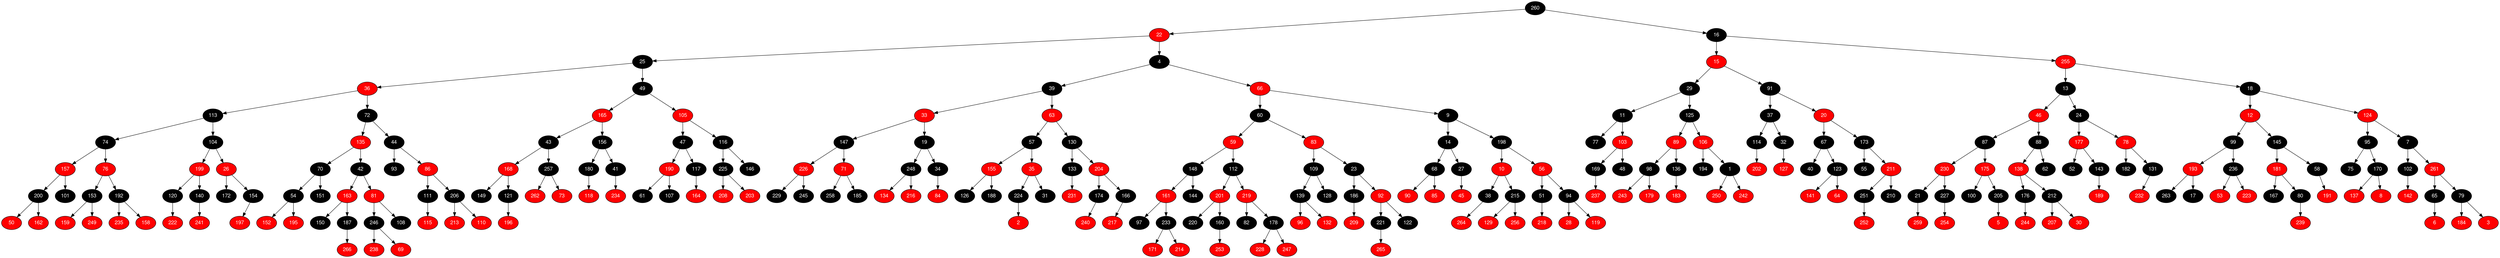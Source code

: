 digraph RB_Teste {
	node [fontname="Helvetica,Arial,sans-serif" style="filled"]
	edge [fontname="Helvetica,Arial,sans-serif" color="black"]

	{
		node [fillcolor=" black" fontcolor=" white"] 260 
		node [fillcolor=" red" fontcolor=" white"] 22 
		node [fillcolor=" black" fontcolor=" white"] 25 
		node [fillcolor=" red" fontcolor=" white"] 36 
		node [fillcolor=" black" fontcolor=" white"] 113 
		node [fillcolor=" black" fontcolor=" white"] 74 
		node [fillcolor=" red" fontcolor=" white"] 157 
		node [fillcolor=" black" fontcolor=" white"] 200 
		node [fillcolor=" red" fontcolor=" white"] 50 
		node [fillcolor=" red" fontcolor=" white"] 162 
		node [fillcolor=" black" fontcolor=" white"] 101 
		node [fillcolor=" red" fontcolor=" white"] 76 
		node [fillcolor=" black" fontcolor=" white"] 153 
		node [fillcolor=" red" fontcolor=" white"] 159 
		node [fillcolor=" red" fontcolor=" white"] 249 
		node [fillcolor=" black" fontcolor=" white"] 192 
		node [fillcolor=" red" fontcolor=" white"] 235 
		node [fillcolor=" red" fontcolor=" white"] 158 
		node [fillcolor=" black" fontcolor=" white"] 104 
		node [fillcolor=" red" fontcolor=" white"] 199 
		node [fillcolor=" black" fontcolor=" white"] 120 
		node [fillcolor=" red" fontcolor=" white"] 222 
		node [fillcolor=" black" fontcolor=" white"] 140 
		node [fillcolor=" red" fontcolor=" white"] 241 
		node [fillcolor=" red" fontcolor=" white"] 26 
		node [fillcolor=" black" fontcolor=" white"] 172 
		node [fillcolor=" black" fontcolor=" white"] 154 
		node [fillcolor=" red" fontcolor=" white"] 197 
		node [fillcolor=" black" fontcolor=" white"] 72 
		node [fillcolor=" red" fontcolor=" white"] 135 
		node [fillcolor=" black" fontcolor=" white"] 70 
		node [fillcolor=" black" fontcolor=" white"] 54 
		node [fillcolor=" red" fontcolor=" white"] 152 
		node [fillcolor=" red" fontcolor=" white"] 195 
		node [fillcolor=" black" fontcolor=" white"] 151 
		node [fillcolor=" black" fontcolor=" white"] 42 
		node [fillcolor=" red" fontcolor=" white"] 163 
		node [fillcolor=" black" fontcolor=" white"] 150 
		node [fillcolor=" black" fontcolor=" white"] 187 
		node [fillcolor=" red" fontcolor=" white"] 266 
		node [fillcolor=" red" fontcolor=" white"] 81 
		node [fillcolor=" black" fontcolor=" white"] 246 
		node [fillcolor=" red" fontcolor=" white"] 238 
		node [fillcolor=" red" fontcolor=" white"] 69 
		node [fillcolor=" black" fontcolor=" white"] 108 
		node [fillcolor=" black" fontcolor=" white"] 44 
		node [fillcolor=" black" fontcolor=" white"] 93 
		node [fillcolor=" red" fontcolor=" white"] 86 
		node [fillcolor=" black" fontcolor=" white"] 111 
		node [fillcolor=" red" fontcolor=" white"] 115 
		node [fillcolor=" black" fontcolor=" white"] 206 
		node [fillcolor=" red" fontcolor=" white"] 213 
		node [fillcolor=" red" fontcolor=" white"] 110 
		node [fillcolor=" black" fontcolor=" white"] 49 
		node [fillcolor=" red" fontcolor=" white"] 165 
		node [fillcolor=" black" fontcolor=" white"] 43 
		node [fillcolor=" red" fontcolor=" white"] 168 
		node [fillcolor=" black" fontcolor=" white"] 149 
		node [fillcolor=" black" fontcolor=" white"] 121 
		node [fillcolor=" red" fontcolor=" white"] 196 
		node [fillcolor=" black" fontcolor=" white"] 257 
		node [fillcolor=" red" fontcolor=" white"] 262 
		node [fillcolor=" red" fontcolor=" white"] 73 
		node [fillcolor=" black" fontcolor=" white"] 156 
		node [fillcolor=" black" fontcolor=" white"] 180 
		node [fillcolor=" red" fontcolor=" white"] 118 
		node [fillcolor=" black" fontcolor=" white"] 41 
		node [fillcolor=" red" fontcolor=" white"] 234 
		node [fillcolor=" red" fontcolor=" white"] 105 
		node [fillcolor=" black" fontcolor=" white"] 47 
		node [fillcolor=" red" fontcolor=" white"] 190 
		node [fillcolor=" black" fontcolor=" white"] 61 
		node [fillcolor=" black" fontcolor=" white"] 107 
		node [fillcolor=" black" fontcolor=" white"] 117 
		node [fillcolor=" red" fontcolor=" white"] 164 
		node [fillcolor=" black" fontcolor=" white"] 116 
		node [fillcolor=" black" fontcolor=" white"] 225 
		node [fillcolor=" red" fontcolor=" white"] 208 
		node [fillcolor=" red" fontcolor=" white"] 203 
		node [fillcolor=" black" fontcolor=" white"] 146 
		node [fillcolor=" black" fontcolor=" white"] 4 
		node [fillcolor=" black" fontcolor=" white"] 39 
		node [fillcolor=" red" fontcolor=" white"] 33 
		node [fillcolor=" black" fontcolor=" white"] 147 
		node [fillcolor=" red" fontcolor=" white"] 226 
		node [fillcolor=" black" fontcolor=" white"] 229 
		node [fillcolor=" black" fontcolor=" white"] 245 
		node [fillcolor=" red" fontcolor=" white"] 71 
		node [fillcolor=" black" fontcolor=" white"] 258 
		node [fillcolor=" black" fontcolor=" white"] 185 
		node [fillcolor=" black" fontcolor=" white"] 19 
		node [fillcolor=" black" fontcolor=" white"] 248 
		node [fillcolor=" red" fontcolor=" white"] 134 
		node [fillcolor=" red" fontcolor=" white"] 216 
		node [fillcolor=" black" fontcolor=" white"] 34 
		node [fillcolor=" red" fontcolor=" white"] 84 
		node [fillcolor=" red" fontcolor=" white"] 63 
		node [fillcolor=" black" fontcolor=" white"] 57 
		node [fillcolor=" red" fontcolor=" white"] 155 
		node [fillcolor=" black" fontcolor=" white"] 126 
		node [fillcolor=" black" fontcolor=" white"] 188 
		node [fillcolor=" red" fontcolor=" white"] 35 
		node [fillcolor=" black" fontcolor=" white"] 224 
		node [fillcolor=" red" fontcolor=" white"] 2 
		node [fillcolor=" black" fontcolor=" white"] 31 
		node [fillcolor=" black" fontcolor=" white"] 130 
		node [fillcolor=" black" fontcolor=" white"] 133 
		node [fillcolor=" red" fontcolor=" white"] 231 
		node [fillcolor=" red" fontcolor=" white"] 204 
		node [fillcolor=" black" fontcolor=" white"] 174 
		node [fillcolor=" red" fontcolor=" white"] 240 
		node [fillcolor=" black" fontcolor=" white"] 166 
		node [fillcolor=" red" fontcolor=" white"] 217 
		node [fillcolor=" red" fontcolor=" white"] 66 
		node [fillcolor=" black" fontcolor=" white"] 60 
		node [fillcolor=" red" fontcolor=" white"] 59 
		node [fillcolor=" black" fontcolor=" white"] 148 
		node [fillcolor=" red" fontcolor=" white"] 161 
		node [fillcolor=" black" fontcolor=" white"] 97 
		node [fillcolor=" black" fontcolor=" white"] 233 
		node [fillcolor=" red" fontcolor=" white"] 171 
		node [fillcolor=" red" fontcolor=" white"] 214 
		node [fillcolor=" black" fontcolor=" white"] 144 
		node [fillcolor=" black" fontcolor=" white"] 112 
		node [fillcolor=" red" fontcolor=" white"] 201 
		node [fillcolor=" black" fontcolor=" white"] 220 
		node [fillcolor=" black" fontcolor=" white"] 160 
		node [fillcolor=" red" fontcolor=" white"] 253 
		node [fillcolor=" red" fontcolor=" white"] 219 
		node [fillcolor=" black" fontcolor=" white"] 82 
		node [fillcolor=" black" fontcolor=" white"] 178 
		node [fillcolor=" red" fontcolor=" white"] 228 
		node [fillcolor=" red" fontcolor=" white"] 247 
		node [fillcolor=" red" fontcolor=" white"] 83 
		node [fillcolor=" black" fontcolor=" white"] 109 
		node [fillcolor=" black" fontcolor=" white"] 139 
		node [fillcolor=" red" fontcolor=" white"] 96 
		node [fillcolor=" red" fontcolor=" white"] 132 
		node [fillcolor=" black" fontcolor=" white"] 128 
		node [fillcolor=" black" fontcolor=" white"] 23 
		node [fillcolor=" black" fontcolor=" white"] 186 
		node [fillcolor=" red" fontcolor=" white"] 209 
		node [fillcolor=" red" fontcolor=" white"] 92 
		node [fillcolor=" black" fontcolor=" white"] 221 
		node [fillcolor=" red" fontcolor=" white"] 265 
		node [fillcolor=" black" fontcolor=" white"] 122 
		node [fillcolor=" black" fontcolor=" white"] 9 
		node [fillcolor=" black" fontcolor=" white"] 14 
		node [fillcolor=" black" fontcolor=" white"] 68 
		node [fillcolor=" red" fontcolor=" white"] 90 
		node [fillcolor=" red" fontcolor=" white"] 85 
		node [fillcolor=" black" fontcolor=" white"] 27 
		node [fillcolor=" red" fontcolor=" white"] 45 
		node [fillcolor=" black" fontcolor=" white"] 198 
		node [fillcolor=" red" fontcolor=" white"] 10 
		node [fillcolor=" black" fontcolor=" white"] 38 
		node [fillcolor=" red" fontcolor=" white"] 264 
		node [fillcolor=" black" fontcolor=" white"] 215 
		node [fillcolor=" red" fontcolor=" white"] 129 
		node [fillcolor=" red" fontcolor=" white"] 256 
		node [fillcolor=" red" fontcolor=" white"] 56 
		node [fillcolor=" black" fontcolor=" white"] 51 
		node [fillcolor=" red" fontcolor=" white"] 218 
		node [fillcolor=" black" fontcolor=" white"] 94 
		node [fillcolor=" red" fontcolor=" white"] 28 
		node [fillcolor=" red" fontcolor=" white"] 119 
		node [fillcolor=" black" fontcolor=" white"] 16 
		node [fillcolor=" red" fontcolor=" white"] 15 
		node [fillcolor=" black" fontcolor=" white"] 29 
		node [fillcolor=" black" fontcolor=" white"] 11 
		node [fillcolor=" black" fontcolor=" white"] 77 
		node [fillcolor=" red" fontcolor=" white"] 103 
		node [fillcolor=" black" fontcolor=" white"] 169 
		node [fillcolor=" red" fontcolor=" white"] 237 
		node [fillcolor=" black" fontcolor=" white"] 48 
		node [fillcolor=" black" fontcolor=" white"] 125 
		node [fillcolor=" red" fontcolor=" white"] 89 
		node [fillcolor=" black" fontcolor=" white"] 98 
		node [fillcolor=" red" fontcolor=" white"] 243 
		node [fillcolor=" red" fontcolor=" white"] 179 
		node [fillcolor=" black" fontcolor=" white"] 136 
		node [fillcolor=" red" fontcolor=" white"] 183 
		node [fillcolor=" red" fontcolor=" white"] 106 
		node [fillcolor=" black" fontcolor=" white"] 194 
		node [fillcolor=" black" fontcolor=" white"] 1 
		node [fillcolor=" red" fontcolor=" white"] 250 
		node [fillcolor=" red" fontcolor=" white"] 242 
		node [fillcolor=" black" fontcolor=" white"] 91 
		node [fillcolor=" black" fontcolor=" white"] 37 
		node [fillcolor=" black" fontcolor=" white"] 114 
		node [fillcolor=" red" fontcolor=" white"] 202 
		node [fillcolor=" black" fontcolor=" white"] 32 
		node [fillcolor=" red" fontcolor=" white"] 127 
		node [fillcolor=" red" fontcolor=" white"] 20 
		node [fillcolor=" black" fontcolor=" white"] 67 
		node [fillcolor=" black" fontcolor=" white"] 40 
		node [fillcolor=" black" fontcolor=" white"] 123 
		node [fillcolor=" red" fontcolor=" white"] 141 
		node [fillcolor=" red" fontcolor=" white"] 64 
		node [fillcolor=" black" fontcolor=" white"] 173 
		node [fillcolor=" black" fontcolor=" white"] 55 
		node [fillcolor=" red" fontcolor=" white"] 211 
		node [fillcolor=" black" fontcolor=" white"] 251 
		node [fillcolor=" red" fontcolor=" white"] 252 
		node [fillcolor=" black" fontcolor=" white"] 210 
		node [fillcolor=" red" fontcolor=" white"] 255 
		node [fillcolor=" black" fontcolor=" white"] 13 
		node [fillcolor=" red" fontcolor=" white"] 46 
		node [fillcolor=" black" fontcolor=" white"] 87 
		node [fillcolor=" red" fontcolor=" white"] 230 
		node [fillcolor=" black" fontcolor=" white"] 21 
		node [fillcolor=" red" fontcolor=" white"] 259 
		node [fillcolor=" black" fontcolor=" white"] 227 
		node [fillcolor=" red" fontcolor=" white"] 254 
		node [fillcolor=" red" fontcolor=" white"] 175 
		node [fillcolor=" black" fontcolor=" white"] 100 
		node [fillcolor=" black" fontcolor=" white"] 205 
		node [fillcolor=" red" fontcolor=" white"] 5 
		node [fillcolor=" black" fontcolor=" white"] 88 
		node [fillcolor=" red" fontcolor=" white"] 138 
		node [fillcolor=" black" fontcolor=" white"] 176 
		node [fillcolor=" red" fontcolor=" white"] 244 
		node [fillcolor=" black" fontcolor=" white"] 212 
		node [fillcolor=" red" fontcolor=" white"] 207 
		node [fillcolor=" red" fontcolor=" white"] 30 
		node [fillcolor=" black" fontcolor=" white"] 62 
		node [fillcolor=" black" fontcolor=" white"] 24 
		node [fillcolor=" red" fontcolor=" white"] 177 
		node [fillcolor=" black" fontcolor=" white"] 52 
		node [fillcolor=" black" fontcolor=" white"] 143 
		node [fillcolor=" red" fontcolor=" white"] 189 
		node [fillcolor=" red" fontcolor=" white"] 78 
		node [fillcolor=" black" fontcolor=" white"] 182 
		node [fillcolor=" black" fontcolor=" white"] 131 
		node [fillcolor=" red" fontcolor=" white"] 232 
		node [fillcolor=" black" fontcolor=" white"] 18 
		node [fillcolor=" red" fontcolor=" white"] 12 
		node [fillcolor=" black" fontcolor=" white"] 99 
		node [fillcolor=" red" fontcolor=" white"] 193 
		node [fillcolor=" black" fontcolor=" white"] 263 
		node [fillcolor=" black" fontcolor=" white"] 17 
		node [fillcolor=" black" fontcolor=" white"] 236 
		node [fillcolor=" red" fontcolor=" white"] 53 
		node [fillcolor=" red" fontcolor=" white"] 223 
		node [fillcolor=" black" fontcolor=" white"] 145 
		node [fillcolor=" red" fontcolor=" white"] 181 
		node [fillcolor=" black" fontcolor=" white"] 167 
		node [fillcolor=" black" fontcolor=" white"] 80 
		node [fillcolor=" red" fontcolor=" white"] 239 
		node [fillcolor=" black" fontcolor=" white"] 58 
		node [fillcolor=" red" fontcolor=" white"] 191 
		node [fillcolor=" red" fontcolor=" white"] 124 
		node [fillcolor=" black" fontcolor=" white"] 95 
		node [fillcolor=" black" fontcolor=" white"] 75 
		node [fillcolor=" black" fontcolor=" white"] 170 
		node [fillcolor=" red" fontcolor=" white"] 137 
		node [fillcolor=" red" fontcolor=" white"] 8 
		node [fillcolor=" black" fontcolor=" white"] 7 
		node [fillcolor=" black" fontcolor=" white"] 102 
		node [fillcolor=" red" fontcolor=" white"] 142 
		node [fillcolor=" red" fontcolor=" white"] 261 
		node [fillcolor=" black" fontcolor=" white"] 65 
		node [fillcolor=" red" fontcolor=" white"] 6 
		node [fillcolor=" black" fontcolor=" white"] 79 
		node [fillcolor=" red" fontcolor=" white"] 184 
		node [fillcolor=" red" fontcolor=" white"] 3 
	}

	260 -> 22 
	260 -> 16 
	22 -> 25 
	22 -> 4 
	25 -> 36 
	25 -> 49 
	36 -> 113 
	36 -> 72 
	113 -> 74 
	113 -> 104 
	74 -> 157 
	74 -> 76 
	157 -> 200 
	157 -> 101 
	200 -> 50 
	200 -> 162 
	76 -> 153 
	76 -> 192 
	153 -> 159 
	153 -> 249 
	192 -> 235 
	192 -> 158 
	104 -> 199 
	104 -> 26 
	199 -> 120 
	199 -> 140 
	120 -> 222 
	140 -> 241 
	26 -> 172 
	26 -> 154 
	154 -> 197 
	72 -> 135 
	72 -> 44 
	135 -> 70 
	135 -> 42 
	70 -> 54 
	70 -> 151 
	54 -> 152 
	54 -> 195 
	42 -> 163 
	42 -> 81 
	163 -> 150 
	163 -> 187 
	187 -> 266 
	81 -> 246 
	81 -> 108 
	246 -> 238 
	246 -> 69 
	44 -> 93 
	44 -> 86 
	86 -> 111 
	86 -> 206 
	111 -> 115 
	206 -> 213 
	206 -> 110 
	49 -> 165 
	49 -> 105 
	165 -> 43 
	165 -> 156 
	43 -> 168 
	43 -> 257 
	168 -> 149 
	168 -> 121 
	121 -> 196 
	257 -> 262 
	257 -> 73 
	156 -> 180 
	156 -> 41 
	180 -> 118 
	41 -> 234 
	105 -> 47 
	105 -> 116 
	47 -> 190 
	47 -> 117 
	190 -> 61 
	190 -> 107 
	117 -> 164 
	116 -> 225 
	116 -> 146 
	225 -> 208 
	225 -> 203 
	4 -> 39 
	4 -> 66 
	39 -> 33 
	39 -> 63 
	33 -> 147 
	33 -> 19 
	147 -> 226 
	147 -> 71 
	226 -> 229 
	226 -> 245 
	71 -> 258 
	71 -> 185 
	19 -> 248 
	19 -> 34 
	248 -> 134 
	248 -> 216 
	34 -> 84 
	63 -> 57 
	63 -> 130 
	57 -> 155 
	57 -> 35 
	155 -> 126 
	155 -> 188 
	35 -> 224 
	35 -> 31 
	224 -> 2 
	130 -> 133 
	130 -> 204 
	133 -> 231 
	204 -> 174 
	204 -> 166 
	174 -> 240 
	166 -> 217 
	66 -> 60 
	66 -> 9 
	60 -> 59 
	60 -> 83 
	59 -> 148 
	59 -> 112 
	148 -> 161 
	148 -> 144 
	161 -> 97 
	161 -> 233 
	233 -> 171 
	233 -> 214 
	112 -> 201 
	112 -> 219 
	201 -> 220 
	201 -> 160 
	160 -> 253 
	219 -> 82 
	219 -> 178 
	178 -> 228 
	178 -> 247 
	83 -> 109 
	83 -> 23 
	109 -> 139 
	109 -> 128 
	139 -> 96 
	139 -> 132 
	23 -> 186 
	23 -> 92 
	186 -> 209 
	92 -> 221 
	92 -> 122 
	221 -> 265 
	9 -> 14 
	9 -> 198 
	14 -> 68 
	14 -> 27 
	68 -> 90 
	68 -> 85 
	27 -> 45 
	198 -> 10 
	198 -> 56 
	10 -> 38 
	10 -> 215 
	38 -> 264 
	215 -> 129 
	215 -> 256 
	56 -> 51 
	56 -> 94 
	51 -> 218 
	94 -> 28 
	94 -> 119 
	16 -> 15 
	16 -> 255 
	15 -> 29 
	15 -> 91 
	29 -> 11 
	29 -> 125 
	11 -> 77 
	11 -> 103 
	103 -> 169 
	103 -> 48 
	169 -> 237 
	125 -> 89 
	125 -> 106 
	89 -> 98 
	89 -> 136 
	98 -> 243 
	98 -> 179 
	136 -> 183 
	106 -> 194 
	106 -> 1 
	1 -> 250 
	1 -> 242 
	91 -> 37 
	91 -> 20 
	37 -> 114 
	37 -> 32 
	114 -> 202 
	32 -> 127 
	20 -> 67 
	20 -> 173 
	67 -> 40 
	67 -> 123 
	123 -> 141 
	123 -> 64 
	173 -> 55 
	173 -> 211 
	211 -> 251 
	211 -> 210 
	251 -> 252 
	255 -> 13 
	255 -> 18 
	13 -> 46 
	13 -> 24 
	46 -> 87 
	46 -> 88 
	87 -> 230 
	87 -> 175 
	230 -> 21 
	230 -> 227 
	21 -> 259 
	227 -> 254 
	175 -> 100 
	175 -> 205 
	205 -> 5 
	88 -> 138 
	88 -> 62 
	138 -> 176 
	138 -> 212 
	176 -> 244 
	212 -> 207 
	212 -> 30 
	24 -> 177 
	24 -> 78 
	177 -> 52 
	177 -> 143 
	143 -> 189 
	78 -> 182 
	78 -> 131 
	131 -> 232 
	18 -> 12 
	18 -> 124 
	12 -> 99 
	12 -> 145 
	99 -> 193 
	99 -> 236 
	193 -> 263 
	193 -> 17 
	236 -> 53 
	236 -> 223 
	145 -> 181 
	145 -> 58 
	181 -> 167 
	181 -> 80 
	80 -> 239 
	58 -> 191 
	124 -> 95 
	124 -> 7 
	95 -> 75 
	95 -> 170 
	170 -> 137 
	170 -> 8 
	7 -> 102 
	7 -> 261 
	102 -> 142 
	261 -> 65 
	261 -> 79 
	65 -> 6 
	79 -> 184 
	79 -> 3 
}
